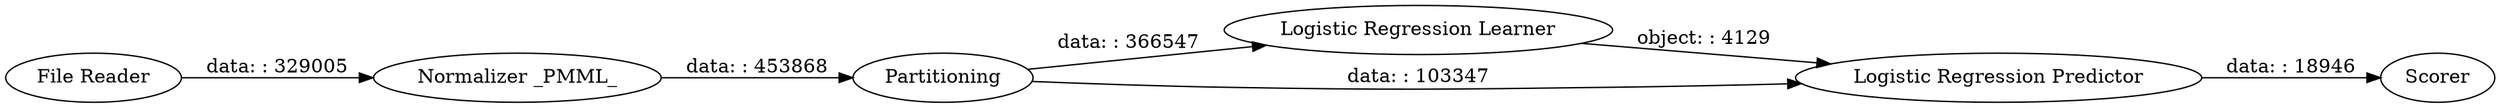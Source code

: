 digraph {
	"2884871043995035157_323" [label="File Reader"]
	"2884871043995035157_293" [label=Scorer]
	"2884871043995035157_316" [label="Normalizer _PMML_"]
	"2884871043995035157_294" [label=Partitioning]
	"2884871043995035157_296" [label="Logistic Regression Learner"]
	"2884871043995035157_322" [label="Logistic Regression Predictor"]
	"2884871043995035157_296" -> "2884871043995035157_322" [label="object: : 4129"]
	"2884871043995035157_294" -> "2884871043995035157_296" [label="data: : 366547"]
	"2884871043995035157_294" -> "2884871043995035157_322" [label="data: : 103347"]
	"2884871043995035157_322" -> "2884871043995035157_293" [label="data: : 18946"]
	"2884871043995035157_323" -> "2884871043995035157_316" [label="data: : 329005"]
	"2884871043995035157_316" -> "2884871043995035157_294" [label="data: : 453868"]
	rankdir=LR
}
